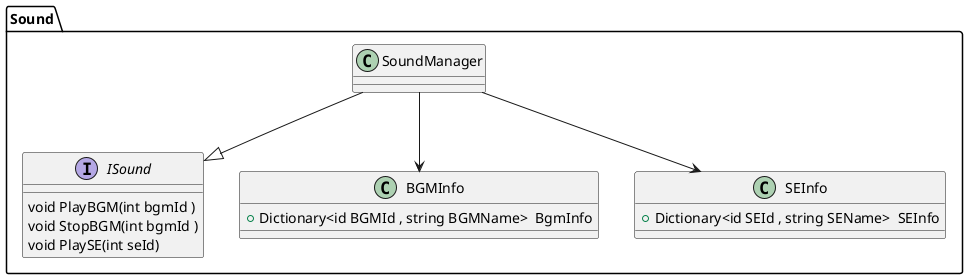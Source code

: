 @startuml
namespace Sound{
    interface ISound{
        void PlayBGM(int bgmId )
        void StopBGM(int bgmId )
        void PlaySE(int seId)
    }

    class SoundManager{

        
    }

    class BGMInfo{
            +Dictionary<id BGMId , string BGMName>  BgmInfo
    }

    class SEInfo{
        +Dictionary<id SEId , string SEName>  SEInfo
    }

    SoundManager --|>ISound

    SoundManager --> BGMInfo
    SoundManager -->SEInfo
}
@enduml